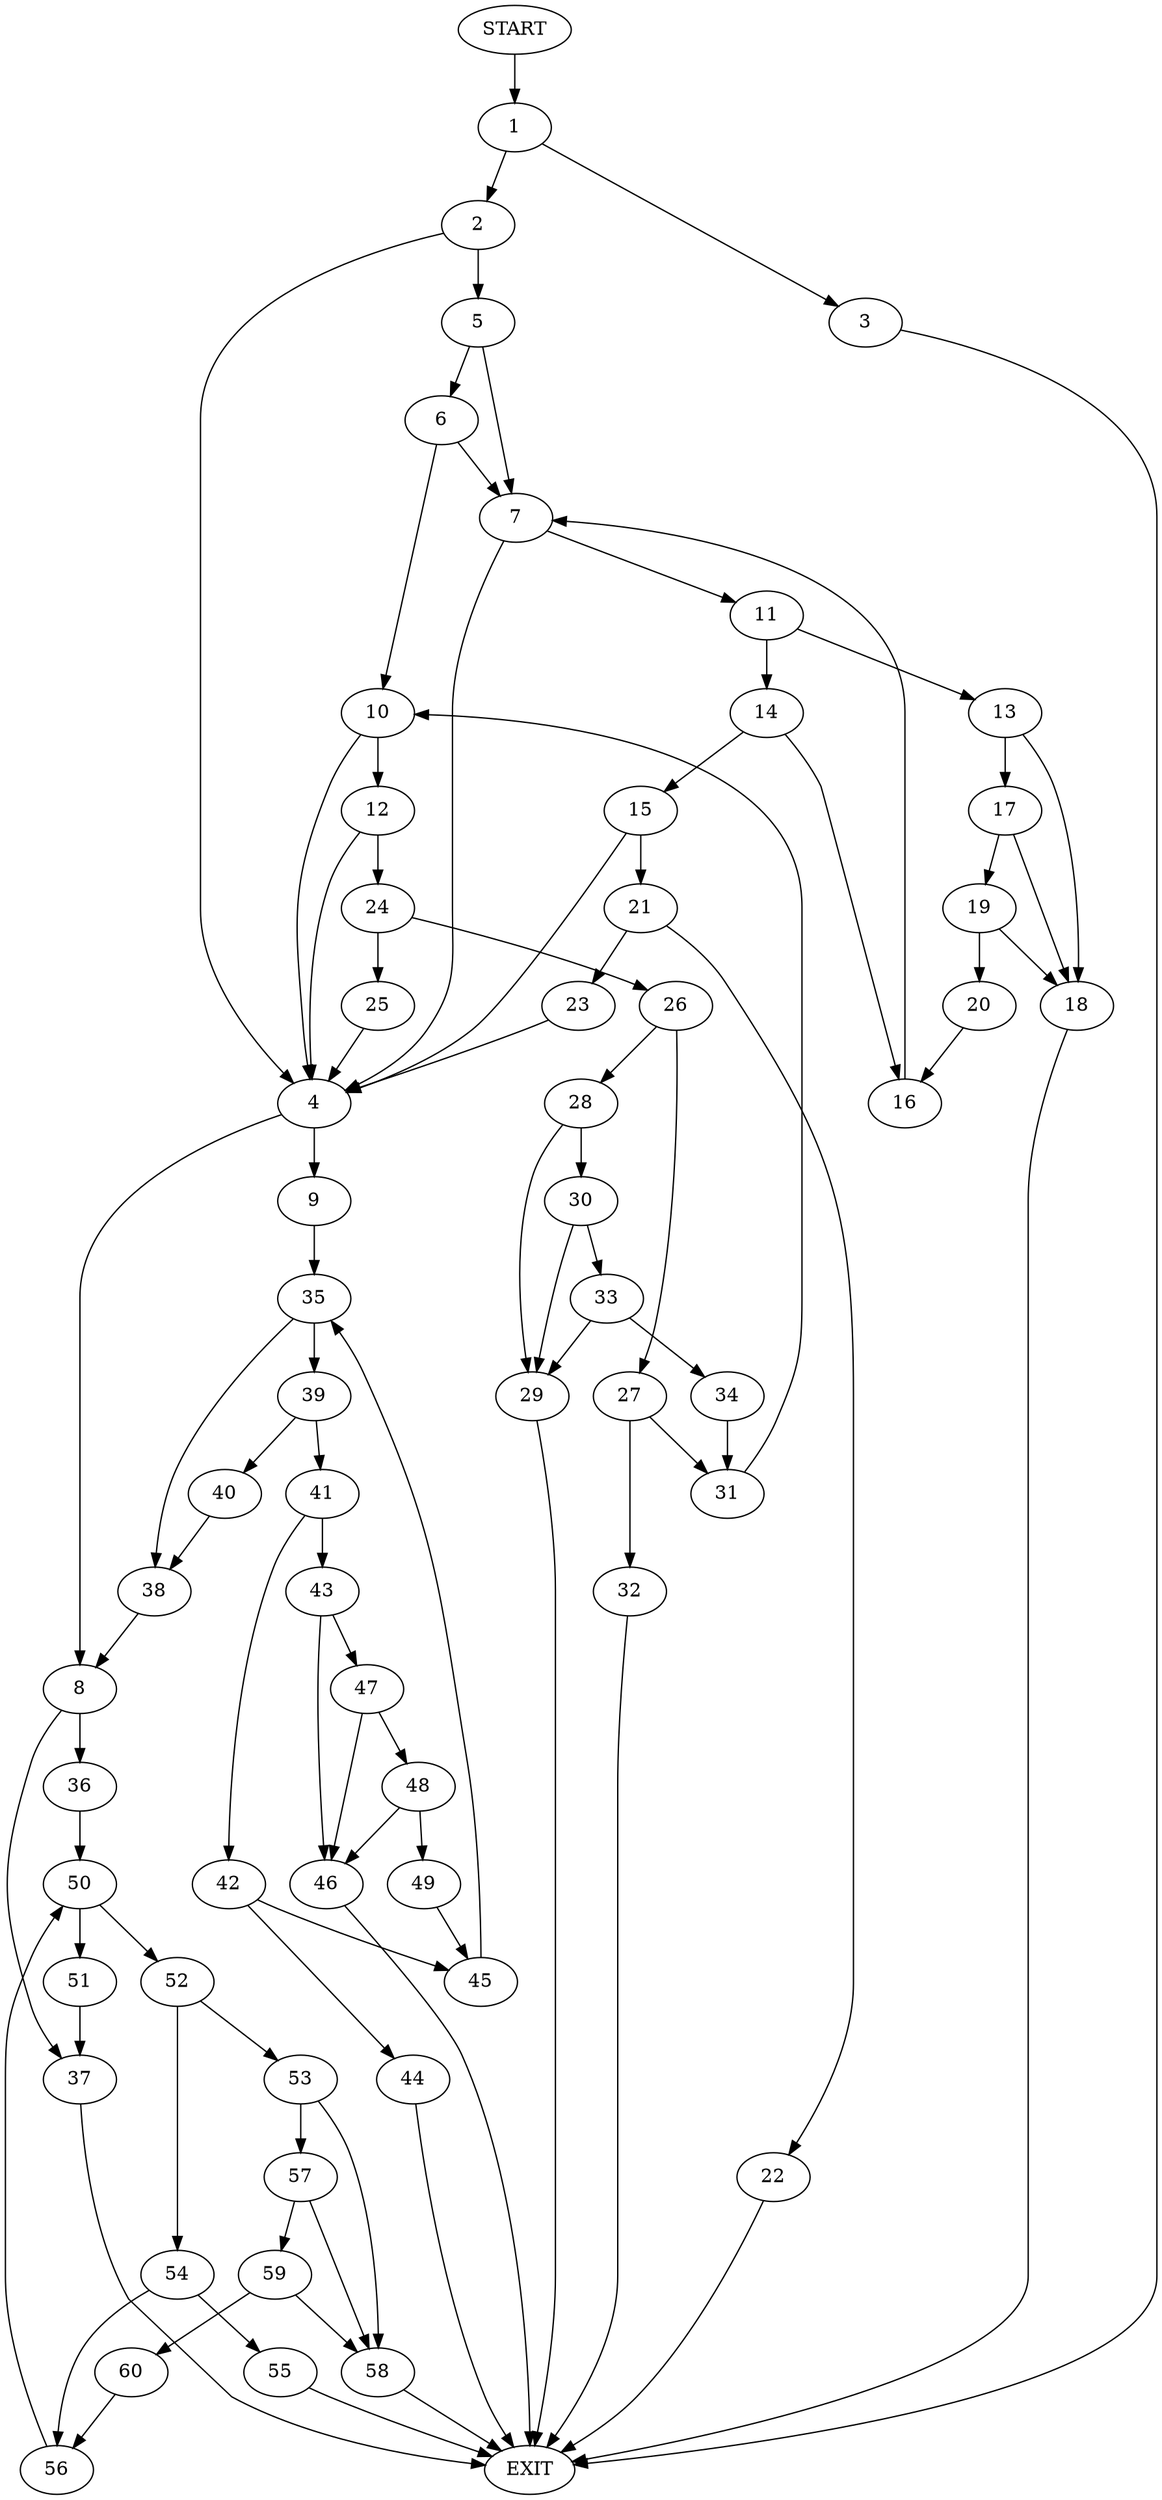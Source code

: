 digraph {
0 [label="START"]
61 [label="EXIT"]
0 -> 1
1 -> 2
1 -> 3
3 -> 61
2 -> 4
2 -> 5
5 -> 6
5 -> 7
4 -> 8
4 -> 9
6 -> 10
6 -> 7
7 -> 11
7 -> 4
10 -> 4
10 -> 12
11 -> 13
11 -> 14
14 -> 15
14 -> 16
13 -> 17
13 -> 18
18 -> 61
17 -> 19
17 -> 18
19 -> 20
19 -> 18
20 -> 16
16 -> 7
15 -> 4
15 -> 21
21 -> 22
21 -> 23
22 -> 61
23 -> 4
12 -> 24
12 -> 4
24 -> 25
24 -> 26
26 -> 27
26 -> 28
25 -> 4
28 -> 29
28 -> 30
27 -> 31
27 -> 32
29 -> 61
30 -> 33
30 -> 29
33 -> 34
33 -> 29
34 -> 31
31 -> 10
32 -> 61
9 -> 35
8 -> 36
8 -> 37
35 -> 38
35 -> 39
39 -> 40
39 -> 41
38 -> 8
40 -> 38
41 -> 42
41 -> 43
42 -> 44
42 -> 45
43 -> 46
43 -> 47
47 -> 46
47 -> 48
46 -> 61
48 -> 46
48 -> 49
49 -> 45
45 -> 35
44 -> 61
36 -> 50
37 -> 61
50 -> 51
50 -> 52
51 -> 37
52 -> 53
52 -> 54
54 -> 55
54 -> 56
53 -> 57
53 -> 58
57 -> 59
57 -> 58
58 -> 61
59 -> 60
59 -> 58
60 -> 56
56 -> 50
55 -> 61
}
